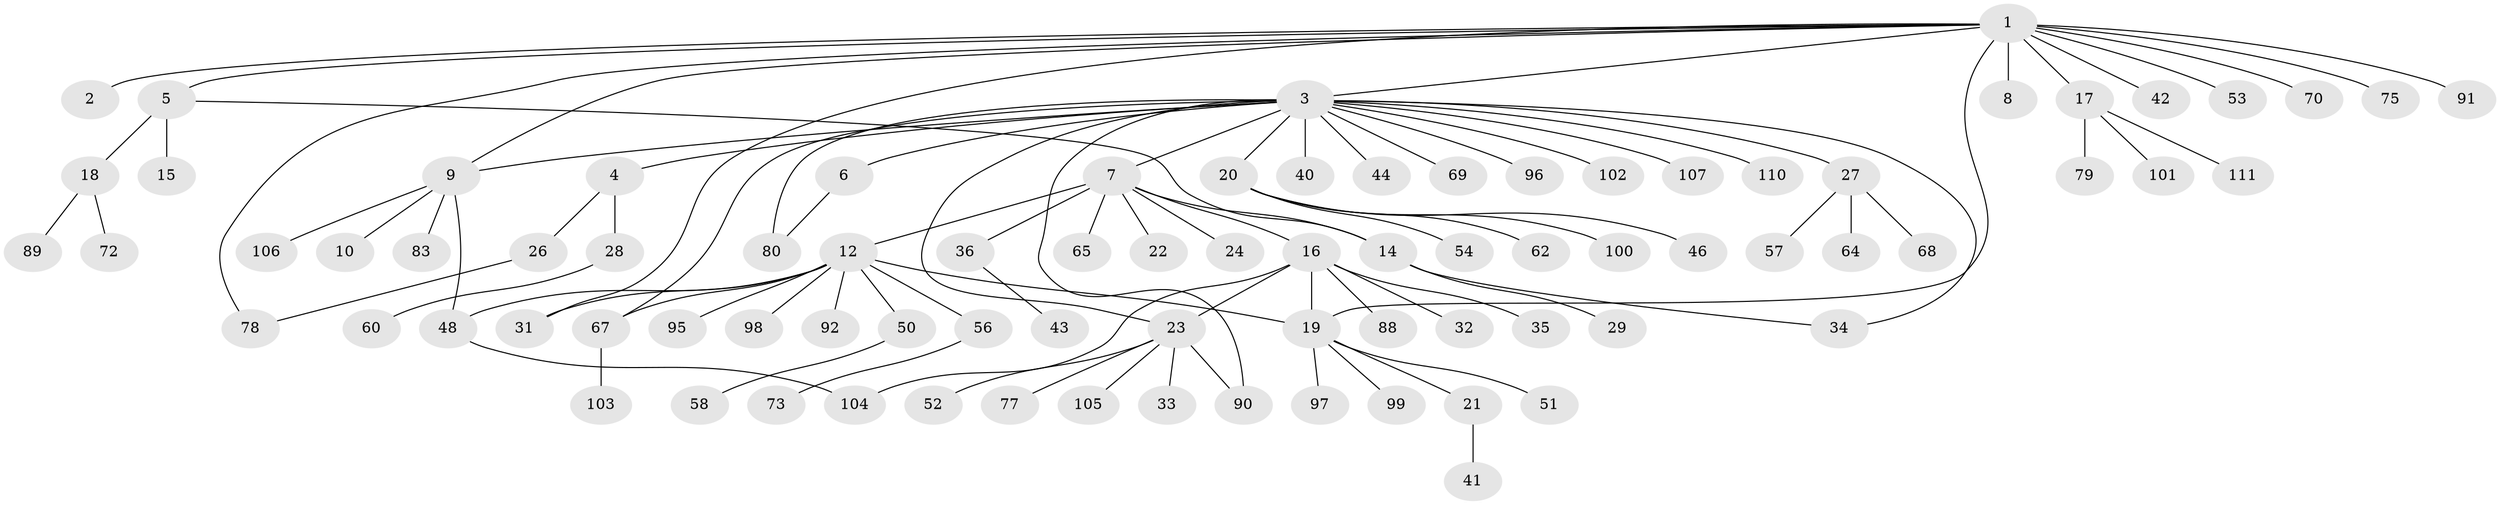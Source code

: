 // Generated by graph-tools (version 1.1) at 2025/23/03/03/25 07:23:51]
// undirected, 83 vertices, 95 edges
graph export_dot {
graph [start="1"]
  node [color=gray90,style=filled];
  1 [super="+55"];
  2;
  3 [super="+11"];
  4 [super="+38"];
  5 [super="+37"];
  6 [super="+61"];
  7 [super="+94"];
  8 [super="+71"];
  9;
  10 [super="+47"];
  12 [super="+13"];
  14 [super="+30"];
  15 [super="+76"];
  16 [super="+63"];
  17 [super="+86"];
  18 [super="+66"];
  19 [super="+39"];
  20 [super="+87"];
  21;
  22;
  23 [super="+25"];
  24 [super="+85"];
  26;
  27 [super="+49"];
  28;
  29;
  31;
  32 [super="+45"];
  33;
  34;
  35;
  36 [super="+82"];
  40;
  41;
  42;
  43;
  44;
  46;
  48 [super="+59"];
  50 [super="+84"];
  51;
  52;
  53;
  54;
  56;
  57;
  58;
  60;
  62 [super="+74"];
  64;
  65;
  67;
  68;
  69;
  70;
  72;
  73 [super="+108"];
  75;
  77;
  78 [super="+81"];
  79;
  80 [super="+93"];
  83;
  88;
  89;
  90 [super="+112"];
  91;
  92;
  95;
  96;
  97;
  98;
  99;
  100;
  101;
  102;
  103;
  104 [super="+109"];
  105;
  106;
  107;
  110;
  111;
  1 -- 2;
  1 -- 3;
  1 -- 5;
  1 -- 8;
  1 -- 17 [weight=2];
  1 -- 19;
  1 -- 31;
  1 -- 42;
  1 -- 53;
  1 -- 70;
  1 -- 75;
  1 -- 91;
  1 -- 9;
  1 -- 78;
  3 -- 4;
  3 -- 6;
  3 -- 7;
  3 -- 9;
  3 -- 20;
  3 -- 23;
  3 -- 27;
  3 -- 34;
  3 -- 40;
  3 -- 44;
  3 -- 67;
  3 -- 69;
  3 -- 80;
  3 -- 90;
  3 -- 102;
  3 -- 107;
  3 -- 110;
  3 -- 96;
  4 -- 26;
  4 -- 28;
  5 -- 14;
  5 -- 15;
  5 -- 18;
  6 -- 80;
  7 -- 12;
  7 -- 16;
  7 -- 22;
  7 -- 24;
  7 -- 36;
  7 -- 65;
  7 -- 14;
  9 -- 10;
  9 -- 48;
  9 -- 83;
  9 -- 106;
  12 -- 19;
  12 -- 48;
  12 -- 50;
  12 -- 56;
  12 -- 67;
  12 -- 92;
  12 -- 95;
  12 -- 98;
  12 -- 31;
  14 -- 29;
  14 -- 34;
  16 -- 19;
  16 -- 23;
  16 -- 32;
  16 -- 35;
  16 -- 88;
  16 -- 104;
  17 -- 79;
  17 -- 101;
  17 -- 111;
  18 -- 72;
  18 -- 89;
  19 -- 21;
  19 -- 51;
  19 -- 97;
  19 -- 99;
  20 -- 46;
  20 -- 54;
  20 -- 62;
  20 -- 100;
  21 -- 41;
  23 -- 33;
  23 -- 52;
  23 -- 77;
  23 -- 105;
  23 -- 90;
  26 -- 78;
  27 -- 64;
  27 -- 57;
  27 -- 68;
  28 -- 60;
  36 -- 43;
  48 -- 104;
  50 -- 58;
  56 -- 73;
  67 -- 103;
}
